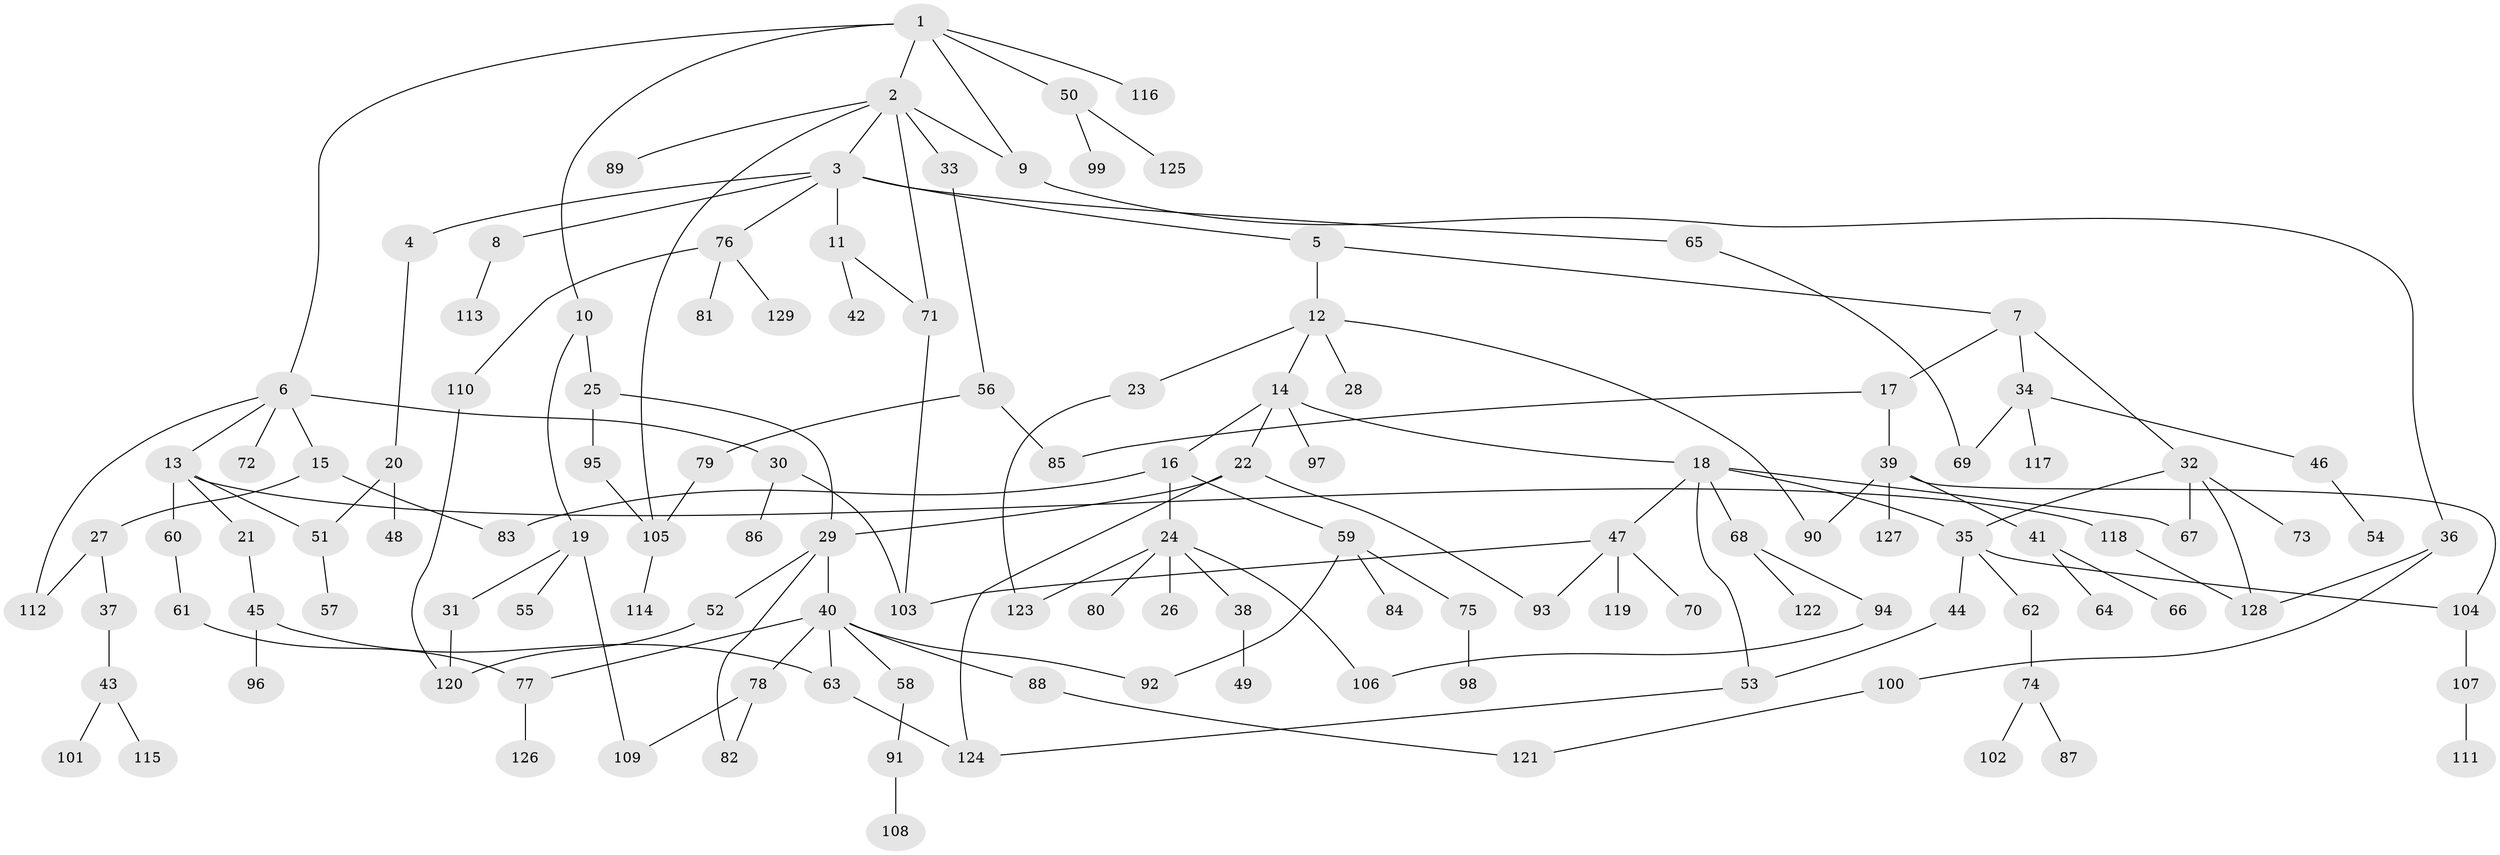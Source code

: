 // Generated by graph-tools (version 1.1) at 2025/01/03/09/25 03:01:02]
// undirected, 129 vertices, 160 edges
graph export_dot {
graph [start="1"]
  node [color=gray90,style=filled];
  1;
  2;
  3;
  4;
  5;
  6;
  7;
  8;
  9;
  10;
  11;
  12;
  13;
  14;
  15;
  16;
  17;
  18;
  19;
  20;
  21;
  22;
  23;
  24;
  25;
  26;
  27;
  28;
  29;
  30;
  31;
  32;
  33;
  34;
  35;
  36;
  37;
  38;
  39;
  40;
  41;
  42;
  43;
  44;
  45;
  46;
  47;
  48;
  49;
  50;
  51;
  52;
  53;
  54;
  55;
  56;
  57;
  58;
  59;
  60;
  61;
  62;
  63;
  64;
  65;
  66;
  67;
  68;
  69;
  70;
  71;
  72;
  73;
  74;
  75;
  76;
  77;
  78;
  79;
  80;
  81;
  82;
  83;
  84;
  85;
  86;
  87;
  88;
  89;
  90;
  91;
  92;
  93;
  94;
  95;
  96;
  97;
  98;
  99;
  100;
  101;
  102;
  103;
  104;
  105;
  106;
  107;
  108;
  109;
  110;
  111;
  112;
  113;
  114;
  115;
  116;
  117;
  118;
  119;
  120;
  121;
  122;
  123;
  124;
  125;
  126;
  127;
  128;
  129;
  1 -- 2;
  1 -- 6;
  1 -- 10;
  1 -- 50;
  1 -- 116;
  1 -- 9;
  2 -- 3;
  2 -- 9;
  2 -- 33;
  2 -- 89;
  2 -- 105;
  2 -- 71;
  3 -- 4;
  3 -- 5;
  3 -- 8;
  3 -- 11;
  3 -- 65;
  3 -- 76;
  4 -- 20;
  5 -- 7;
  5 -- 12;
  6 -- 13;
  6 -- 15;
  6 -- 30;
  6 -- 72;
  6 -- 112;
  7 -- 17;
  7 -- 32;
  7 -- 34;
  8 -- 113;
  9 -- 36;
  10 -- 19;
  10 -- 25;
  11 -- 42;
  11 -- 71;
  12 -- 14;
  12 -- 23;
  12 -- 28;
  12 -- 90;
  13 -- 21;
  13 -- 51;
  13 -- 60;
  13 -- 118;
  14 -- 16;
  14 -- 18;
  14 -- 22;
  14 -- 97;
  15 -- 27;
  15 -- 83;
  16 -- 24;
  16 -- 59;
  16 -- 83;
  17 -- 39;
  17 -- 85;
  18 -- 35;
  18 -- 47;
  18 -- 53;
  18 -- 67;
  18 -- 68;
  19 -- 31;
  19 -- 55;
  19 -- 109;
  20 -- 48;
  20 -- 51;
  21 -- 45;
  22 -- 29;
  22 -- 124;
  22 -- 93;
  23 -- 123;
  24 -- 26;
  24 -- 38;
  24 -- 80;
  24 -- 106;
  24 -- 123;
  25 -- 29;
  25 -- 95;
  27 -- 37;
  27 -- 112;
  29 -- 40;
  29 -- 52;
  29 -- 82;
  30 -- 86;
  30 -- 103;
  31 -- 120;
  32 -- 73;
  32 -- 128;
  32 -- 67;
  32 -- 35;
  33 -- 56;
  34 -- 46;
  34 -- 117;
  34 -- 69;
  35 -- 44;
  35 -- 62;
  35 -- 104;
  36 -- 100;
  36 -- 128;
  37 -- 43;
  38 -- 49;
  39 -- 41;
  39 -- 104;
  39 -- 127;
  39 -- 90;
  40 -- 58;
  40 -- 63;
  40 -- 78;
  40 -- 88;
  40 -- 92;
  40 -- 77;
  41 -- 64;
  41 -- 66;
  43 -- 101;
  43 -- 115;
  44 -- 53;
  45 -- 96;
  45 -- 63;
  46 -- 54;
  47 -- 70;
  47 -- 93;
  47 -- 119;
  47 -- 103;
  50 -- 99;
  50 -- 125;
  51 -- 57;
  52 -- 120;
  53 -- 124;
  56 -- 79;
  56 -- 85;
  58 -- 91;
  59 -- 75;
  59 -- 84;
  59 -- 92;
  60 -- 61;
  61 -- 77;
  62 -- 74;
  63 -- 124;
  65 -- 69;
  68 -- 94;
  68 -- 122;
  71 -- 103;
  74 -- 87;
  74 -- 102;
  75 -- 98;
  76 -- 81;
  76 -- 110;
  76 -- 129;
  77 -- 126;
  78 -- 82;
  78 -- 109;
  79 -- 105;
  88 -- 121;
  91 -- 108;
  94 -- 106;
  95 -- 105;
  100 -- 121;
  104 -- 107;
  105 -- 114;
  107 -- 111;
  110 -- 120;
  118 -- 128;
}
